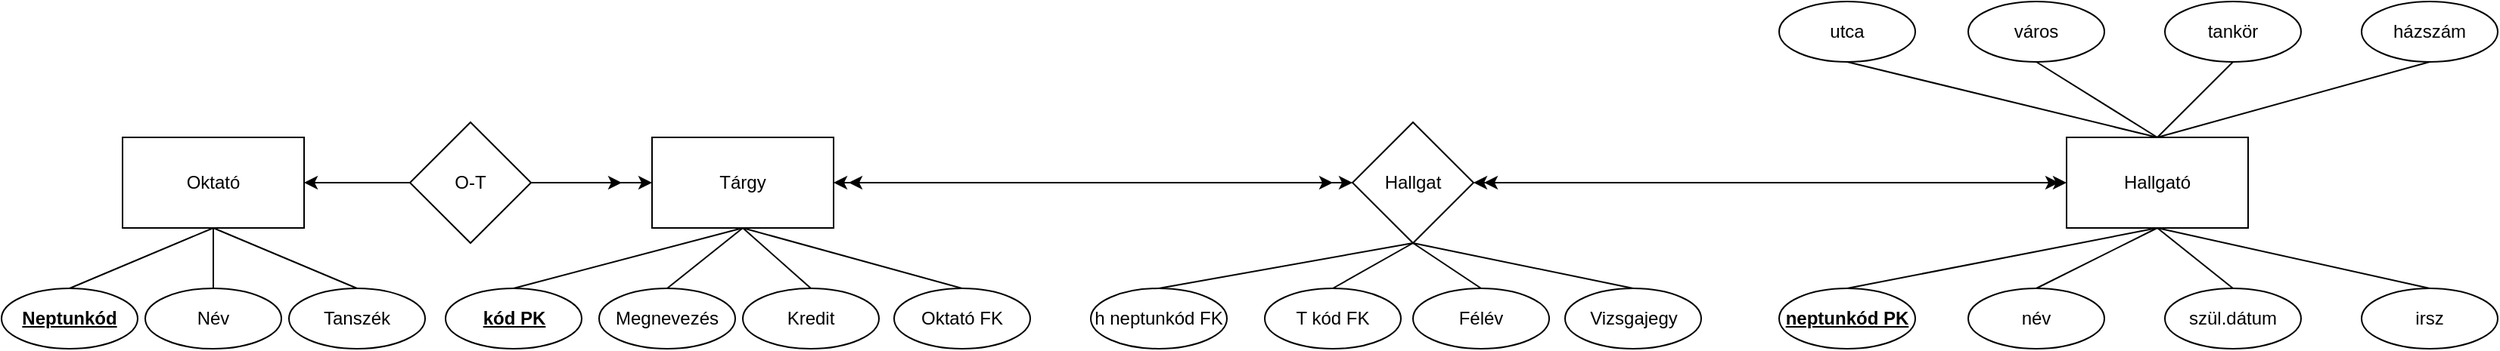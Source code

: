 <mxfile version="26.1.3">
  <diagram name="Page-1" id="6gYNXQR_aaX2sx1cxP6w">
    <mxGraphModel dx="1750" dy="-8" grid="1" gridSize="10" guides="1" tooltips="1" connect="1" arrows="1" fold="1" page="1" pageScale="1" pageWidth="850" pageHeight="1100" math="0" shadow="0">
      <root>
        <mxCell id="0" />
        <mxCell id="1" parent="0" />
        <mxCell id="KaYgRvA0Nl-acDAz1plO-1" value="Hallgató" style="rounded=0;whiteSpace=wrap;html=1;" vertex="1" parent="1">
          <mxGeometry x="1535" y="1510" width="120" height="60" as="geometry" />
        </mxCell>
        <mxCell id="KaYgRvA0Nl-acDAz1plO-2" value="Tárgy" style="rounded=0;whiteSpace=wrap;html=1;" vertex="1" parent="1">
          <mxGeometry x="600" y="1510" width="120" height="60" as="geometry" />
        </mxCell>
        <mxCell id="KaYgRvA0Nl-acDAz1plO-3" value="Oktató" style="rounded=0;whiteSpace=wrap;html=1;" vertex="1" parent="1">
          <mxGeometry x="250" y="1510" width="120" height="60" as="geometry" />
        </mxCell>
        <mxCell id="KaYgRvA0Nl-acDAz1plO-4" value="&lt;b&gt;&lt;u&gt;Neptunkód&lt;/u&gt;&lt;/b&gt;" style="ellipse;whiteSpace=wrap;html=1;" vertex="1" parent="1">
          <mxGeometry x="170" y="1610" width="90" height="40" as="geometry" />
        </mxCell>
        <mxCell id="KaYgRvA0Nl-acDAz1plO-5" value="Név" style="ellipse;whiteSpace=wrap;html=1;" vertex="1" parent="1">
          <mxGeometry x="265" y="1610" width="90" height="40" as="geometry" />
        </mxCell>
        <mxCell id="KaYgRvA0Nl-acDAz1plO-6" value="Tanszék" style="ellipse;whiteSpace=wrap;html=1;" vertex="1" parent="1">
          <mxGeometry x="360" y="1610" width="90" height="40" as="geometry" />
        </mxCell>
        <mxCell id="KaYgRvA0Nl-acDAz1plO-7" value="&lt;b&gt;&lt;u&gt;kód PK&lt;/u&gt;&lt;/b&gt;" style="ellipse;whiteSpace=wrap;html=1;" vertex="1" parent="1">
          <mxGeometry x="463.5" y="1610" width="90" height="40" as="geometry" />
        </mxCell>
        <mxCell id="KaYgRvA0Nl-acDAz1plO-8" value="Megnevezés" style="ellipse;whiteSpace=wrap;html=1;" vertex="1" parent="1">
          <mxGeometry x="565" y="1610" width="90" height="40" as="geometry" />
        </mxCell>
        <mxCell id="KaYgRvA0Nl-acDAz1plO-9" value="Kredit" style="ellipse;whiteSpace=wrap;html=1;" vertex="1" parent="1">
          <mxGeometry x="660" y="1610" width="90" height="40" as="geometry" />
        </mxCell>
        <mxCell id="KaYgRvA0Nl-acDAz1plO-10" value="Oktató FK" style="ellipse;whiteSpace=wrap;html=1;" vertex="1" parent="1">
          <mxGeometry x="760" y="1610" width="90" height="40" as="geometry" />
        </mxCell>
        <mxCell id="KaYgRvA0Nl-acDAz1plO-11" value="h neptunkód FK" style="ellipse;whiteSpace=wrap;html=1;" vertex="1" parent="1">
          <mxGeometry x="890" y="1610" width="90" height="40" as="geometry" />
        </mxCell>
        <mxCell id="KaYgRvA0Nl-acDAz1plO-12" value="T kód FK" style="ellipse;whiteSpace=wrap;html=1;" vertex="1" parent="1">
          <mxGeometry x="1005" y="1610" width="90" height="40" as="geometry" />
        </mxCell>
        <mxCell id="KaYgRvA0Nl-acDAz1plO-13" value="Félév" style="ellipse;whiteSpace=wrap;html=1;" vertex="1" parent="1">
          <mxGeometry x="1103" y="1610" width="90" height="40" as="geometry" />
        </mxCell>
        <mxCell id="KaYgRvA0Nl-acDAz1plO-14" value="" style="endArrow=none;html=1;rounded=0;entryX=0.5;entryY=1;entryDx=0;entryDy=0;exitX=0.5;exitY=0;exitDx=0;exitDy=0;" edge="1" parent="1" source="KaYgRvA0Nl-acDAz1plO-6" target="KaYgRvA0Nl-acDAz1plO-3">
          <mxGeometry width="50" height="50" relative="1" as="geometry">
            <mxPoint x="510" y="1680" as="sourcePoint" />
            <mxPoint x="560" y="1630" as="targetPoint" />
          </mxGeometry>
        </mxCell>
        <mxCell id="KaYgRvA0Nl-acDAz1plO-15" value="" style="endArrow=none;html=1;rounded=0;entryX=0.5;entryY=1;entryDx=0;entryDy=0;exitX=0.5;exitY=0;exitDx=0;exitDy=0;" edge="1" parent="1" source="KaYgRvA0Nl-acDAz1plO-5" target="KaYgRvA0Nl-acDAz1plO-3">
          <mxGeometry width="50" height="50" relative="1" as="geometry">
            <mxPoint x="510" y="1680" as="sourcePoint" />
            <mxPoint x="560" y="1630" as="targetPoint" />
          </mxGeometry>
        </mxCell>
        <mxCell id="KaYgRvA0Nl-acDAz1plO-16" value="" style="endArrow=none;html=1;rounded=0;entryX=0.5;entryY=1;entryDx=0;entryDy=0;exitX=0.5;exitY=0;exitDx=0;exitDy=0;" edge="1" parent="1" source="KaYgRvA0Nl-acDAz1plO-4" target="KaYgRvA0Nl-acDAz1plO-3">
          <mxGeometry width="50" height="50" relative="1" as="geometry">
            <mxPoint x="510" y="1680" as="sourcePoint" />
            <mxPoint x="560" y="1630" as="targetPoint" />
          </mxGeometry>
        </mxCell>
        <mxCell id="KaYgRvA0Nl-acDAz1plO-17" value="" style="endArrow=none;html=1;rounded=0;entryX=0.5;entryY=1;entryDx=0;entryDy=0;exitX=0.5;exitY=0;exitDx=0;exitDy=0;" edge="1" parent="1" source="KaYgRvA0Nl-acDAz1plO-7" target="KaYgRvA0Nl-acDAz1plO-2">
          <mxGeometry width="50" height="50" relative="1" as="geometry">
            <mxPoint x="510" y="1680" as="sourcePoint" />
            <mxPoint x="560" y="1630" as="targetPoint" />
          </mxGeometry>
        </mxCell>
        <mxCell id="KaYgRvA0Nl-acDAz1plO-18" value="" style="endArrow=none;html=1;rounded=0;entryX=0.5;entryY=1;entryDx=0;entryDy=0;exitX=0.5;exitY=0;exitDx=0;exitDy=0;" edge="1" parent="1" source="KaYgRvA0Nl-acDAz1plO-8" target="KaYgRvA0Nl-acDAz1plO-2">
          <mxGeometry width="50" height="50" relative="1" as="geometry">
            <mxPoint x="510" y="1680" as="sourcePoint" />
            <mxPoint x="560" y="1630" as="targetPoint" />
          </mxGeometry>
        </mxCell>
        <mxCell id="KaYgRvA0Nl-acDAz1plO-19" value="" style="endArrow=none;html=1;rounded=0;entryX=0.5;entryY=1;entryDx=0;entryDy=0;exitX=0.5;exitY=0;exitDx=0;exitDy=0;" edge="1" parent="1" source="KaYgRvA0Nl-acDAz1plO-9" target="KaYgRvA0Nl-acDAz1plO-2">
          <mxGeometry width="50" height="50" relative="1" as="geometry">
            <mxPoint x="510" y="1680" as="sourcePoint" />
            <mxPoint x="560" y="1630" as="targetPoint" />
          </mxGeometry>
        </mxCell>
        <mxCell id="KaYgRvA0Nl-acDAz1plO-20" value="" style="endArrow=none;html=1;rounded=0;entryX=0.5;entryY=1;entryDx=0;entryDy=0;exitX=0.5;exitY=0;exitDx=0;exitDy=0;" edge="1" parent="1" source="KaYgRvA0Nl-acDAz1plO-10" target="KaYgRvA0Nl-acDAz1plO-2">
          <mxGeometry width="50" height="50" relative="1" as="geometry">
            <mxPoint x="510" y="1680" as="sourcePoint" />
            <mxPoint x="560" y="1630" as="targetPoint" />
          </mxGeometry>
        </mxCell>
        <mxCell id="KaYgRvA0Nl-acDAz1plO-21" value="Vizsgajegy" style="ellipse;whiteSpace=wrap;html=1;" vertex="1" parent="1">
          <mxGeometry x="1203.5" y="1610" width="90" height="40" as="geometry" />
        </mxCell>
        <mxCell id="KaYgRvA0Nl-acDAz1plO-22" value="" style="endArrow=none;html=1;rounded=0;entryX=0.5;entryY=1;entryDx=0;entryDy=0;exitX=0.5;exitY=0;exitDx=0;exitDy=0;" edge="1" parent="1" source="KaYgRvA0Nl-acDAz1plO-11">
          <mxGeometry width="50" height="50" relative="1" as="geometry">
            <mxPoint x="940" y="1620" as="sourcePoint" />
            <mxPoint x="1103" y="1580" as="targetPoint" />
          </mxGeometry>
        </mxCell>
        <mxCell id="KaYgRvA0Nl-acDAz1plO-23" value="" style="endArrow=none;html=1;rounded=0;entryX=0.5;entryY=1;entryDx=0;entryDy=0;exitX=0.5;exitY=0;exitDx=0;exitDy=0;" edge="1" parent="1" source="KaYgRvA0Nl-acDAz1plO-12">
          <mxGeometry width="50" height="50" relative="1" as="geometry">
            <mxPoint x="933" y="1630" as="sourcePoint" />
            <mxPoint x="1103" y="1580" as="targetPoint" />
          </mxGeometry>
        </mxCell>
        <mxCell id="KaYgRvA0Nl-acDAz1plO-24" value="" style="endArrow=none;html=1;rounded=0;entryX=0.5;entryY=1;entryDx=0;entryDy=0;exitX=0.5;exitY=0;exitDx=0;exitDy=0;" edge="1" parent="1" source="KaYgRvA0Nl-acDAz1plO-13">
          <mxGeometry width="50" height="50" relative="1" as="geometry">
            <mxPoint x="933" y="1630" as="sourcePoint" />
            <mxPoint x="1103" y="1580" as="targetPoint" />
          </mxGeometry>
        </mxCell>
        <mxCell id="KaYgRvA0Nl-acDAz1plO-25" value="" style="endArrow=none;html=1;rounded=0;entryX=0.5;entryY=1;entryDx=0;entryDy=0;exitX=0.5;exitY=0;exitDx=0;exitDy=0;" edge="1" parent="1" source="KaYgRvA0Nl-acDAz1plO-21">
          <mxGeometry width="50" height="50" relative="1" as="geometry">
            <mxPoint x="933" y="1630" as="sourcePoint" />
            <mxPoint x="1103" y="1580" as="targetPoint" />
          </mxGeometry>
        </mxCell>
        <mxCell id="KaYgRvA0Nl-acDAz1plO-26" value="&lt;u&gt;&lt;b&gt;neptunkód PK&lt;/b&gt;&lt;/u&gt;" style="ellipse;whiteSpace=wrap;html=1;" vertex="1" parent="1">
          <mxGeometry x="1345" y="1610" width="90" height="40" as="geometry" />
        </mxCell>
        <mxCell id="KaYgRvA0Nl-acDAz1plO-27" value="név" style="ellipse;whiteSpace=wrap;html=1;" vertex="1" parent="1">
          <mxGeometry x="1470" y="1610" width="90" height="40" as="geometry" />
        </mxCell>
        <mxCell id="KaYgRvA0Nl-acDAz1plO-28" value="szül.dátum" style="ellipse;whiteSpace=wrap;html=1;" vertex="1" parent="1">
          <mxGeometry x="1600" y="1610" width="90" height="40" as="geometry" />
        </mxCell>
        <mxCell id="KaYgRvA0Nl-acDAz1plO-29" value="irsz" style="ellipse;whiteSpace=wrap;html=1;" vertex="1" parent="1">
          <mxGeometry x="1730" y="1610" width="90" height="40" as="geometry" />
        </mxCell>
        <mxCell id="KaYgRvA0Nl-acDAz1plO-30" value="" style="endArrow=none;html=1;rounded=0;entryX=0.5;entryY=1;entryDx=0;entryDy=0;exitX=0.5;exitY=0;exitDx=0;exitDy=0;" edge="1" parent="1" source="KaYgRvA0Nl-acDAz1plO-26" target="KaYgRvA0Nl-acDAz1plO-1">
          <mxGeometry width="50" height="50" relative="1" as="geometry">
            <mxPoint x="870" y="1650" as="sourcePoint" />
            <mxPoint x="920" y="1600" as="targetPoint" />
          </mxGeometry>
        </mxCell>
        <mxCell id="KaYgRvA0Nl-acDAz1plO-31" value="" style="endArrow=none;html=1;rounded=0;entryX=0.5;entryY=1;entryDx=0;entryDy=0;exitX=0.5;exitY=0;exitDx=0;exitDy=0;" edge="1" parent="1" source="KaYgRvA0Nl-acDAz1plO-27" target="KaYgRvA0Nl-acDAz1plO-1">
          <mxGeometry width="50" height="50" relative="1" as="geometry">
            <mxPoint x="870" y="1650" as="sourcePoint" />
            <mxPoint x="920" y="1600" as="targetPoint" />
          </mxGeometry>
        </mxCell>
        <mxCell id="KaYgRvA0Nl-acDAz1plO-32" value="" style="endArrow=none;html=1;rounded=0;entryX=0.5;entryY=1;entryDx=0;entryDy=0;exitX=0.5;exitY=0;exitDx=0;exitDy=0;" edge="1" parent="1" source="KaYgRvA0Nl-acDAz1plO-28" target="KaYgRvA0Nl-acDAz1plO-1">
          <mxGeometry width="50" height="50" relative="1" as="geometry">
            <mxPoint x="870" y="1650" as="sourcePoint" />
            <mxPoint x="920" y="1600" as="targetPoint" />
          </mxGeometry>
        </mxCell>
        <mxCell id="KaYgRvA0Nl-acDAz1plO-33" value="" style="endArrow=none;html=1;rounded=0;entryX=0.5;entryY=1;entryDx=0;entryDy=0;exitX=0.5;exitY=0;exitDx=0;exitDy=0;" edge="1" parent="1" source="KaYgRvA0Nl-acDAz1plO-29" target="KaYgRvA0Nl-acDAz1plO-1">
          <mxGeometry width="50" height="50" relative="1" as="geometry">
            <mxPoint x="1060" y="1640" as="sourcePoint" />
            <mxPoint x="1110" y="1590" as="targetPoint" />
          </mxGeometry>
        </mxCell>
        <mxCell id="KaYgRvA0Nl-acDAz1plO-34" value="tankör" style="ellipse;whiteSpace=wrap;html=1;" vertex="1" parent="1">
          <mxGeometry x="1600" y="1420" width="90" height="40" as="geometry" />
        </mxCell>
        <mxCell id="KaYgRvA0Nl-acDAz1plO-35" value="" style="endArrow=none;html=1;rounded=0;entryX=0.5;entryY=1;entryDx=0;entryDy=0;exitX=0.5;exitY=0;exitDx=0;exitDy=0;" edge="1" parent="1" source="KaYgRvA0Nl-acDAz1plO-1" target="KaYgRvA0Nl-acDAz1plO-34">
          <mxGeometry width="50" height="50" relative="1" as="geometry">
            <mxPoint x="1210" y="1270" as="sourcePoint" />
            <mxPoint x="1260" y="1220" as="targetPoint" />
          </mxGeometry>
        </mxCell>
        <mxCell id="KaYgRvA0Nl-acDAz1plO-36" value="város" style="ellipse;whiteSpace=wrap;html=1;" vertex="1" parent="1">
          <mxGeometry x="1470" y="1420" width="90" height="40" as="geometry" />
        </mxCell>
        <mxCell id="KaYgRvA0Nl-acDAz1plO-37" value="" style="endArrow=none;html=1;rounded=0;entryX=0.5;entryY=1;entryDx=0;entryDy=0;exitX=0.5;exitY=0;exitDx=0;exitDy=0;" edge="1" parent="1" source="KaYgRvA0Nl-acDAz1plO-1" target="KaYgRvA0Nl-acDAz1plO-36">
          <mxGeometry width="50" height="50" relative="1" as="geometry">
            <mxPoint x="1210" y="1270" as="sourcePoint" />
            <mxPoint x="1260" y="1220" as="targetPoint" />
          </mxGeometry>
        </mxCell>
        <mxCell id="KaYgRvA0Nl-acDAz1plO-38" value="házszám" style="ellipse;whiteSpace=wrap;html=1;" vertex="1" parent="1">
          <mxGeometry x="1730" y="1420" width="90" height="40" as="geometry" />
        </mxCell>
        <mxCell id="KaYgRvA0Nl-acDAz1plO-39" value="utca" style="ellipse;whiteSpace=wrap;html=1;" vertex="1" parent="1">
          <mxGeometry x="1345" y="1420" width="90" height="40" as="geometry" />
        </mxCell>
        <mxCell id="KaYgRvA0Nl-acDAz1plO-40" value="" style="endArrow=none;html=1;rounded=0;entryX=0.5;entryY=1;entryDx=0;entryDy=0;exitX=0.5;exitY=0;exitDx=0;exitDy=0;" edge="1" parent="1" source="KaYgRvA0Nl-acDAz1plO-1" target="KaYgRvA0Nl-acDAz1plO-39">
          <mxGeometry width="50" height="50" relative="1" as="geometry">
            <mxPoint x="1515" y="1530" as="sourcePoint" />
            <mxPoint x="1400" y="1320" as="targetPoint" />
          </mxGeometry>
        </mxCell>
        <mxCell id="KaYgRvA0Nl-acDAz1plO-41" value="" style="endArrow=none;html=1;rounded=0;entryX=0.5;entryY=1;entryDx=0;entryDy=0;exitX=0.5;exitY=0;exitDx=0;exitDy=0;" edge="1" parent="1" source="KaYgRvA0Nl-acDAz1plO-1" target="KaYgRvA0Nl-acDAz1plO-38">
          <mxGeometry width="50" height="50" relative="1" as="geometry">
            <mxPoint x="1210" y="1270" as="sourcePoint" />
            <mxPoint x="1260" y="1220" as="targetPoint" />
          </mxGeometry>
        </mxCell>
        <mxCell id="KaYgRvA0Nl-acDAz1plO-42" value="O-T" style="rhombus;whiteSpace=wrap;html=1;" vertex="1" parent="1">
          <mxGeometry x="440" y="1500" width="80" height="80" as="geometry" />
        </mxCell>
        <mxCell id="KaYgRvA0Nl-acDAz1plO-43" value="" style="endArrow=classic;html=1;rounded=0;entryX=1;entryY=0.5;entryDx=0;entryDy=0;exitX=0;exitY=0.5;exitDx=0;exitDy=0;" edge="1" parent="1" source="KaYgRvA0Nl-acDAz1plO-42" target="KaYgRvA0Nl-acDAz1plO-3">
          <mxGeometry width="50" height="50" relative="1" as="geometry">
            <mxPoint x="690" y="1470" as="sourcePoint" />
            <mxPoint x="680" y="1360" as="targetPoint" />
          </mxGeometry>
        </mxCell>
        <mxCell id="KaYgRvA0Nl-acDAz1plO-44" value="" style="endArrow=classic;html=1;rounded=0;entryX=0;entryY=0.5;entryDx=0;entryDy=0;exitX=1;exitY=0.5;exitDx=0;exitDy=0;" edge="1" parent="1" source="KaYgRvA0Nl-acDAz1plO-42" target="KaYgRvA0Nl-acDAz1plO-2">
          <mxGeometry width="50" height="50" relative="1" as="geometry">
            <mxPoint x="530" y="1510" as="sourcePoint" />
            <mxPoint x="580" y="1460" as="targetPoint" />
          </mxGeometry>
        </mxCell>
        <mxCell id="KaYgRvA0Nl-acDAz1plO-45" value="" style="endArrow=classic;html=1;rounded=0;exitX=1;exitY=0.5;exitDx=0;exitDy=0;" edge="1" parent="1" source="KaYgRvA0Nl-acDAz1plO-42">
          <mxGeometry width="50" height="50" relative="1" as="geometry">
            <mxPoint x="640" y="1420" as="sourcePoint" />
            <mxPoint x="580" y="1540" as="targetPoint" />
          </mxGeometry>
        </mxCell>
        <mxCell id="KaYgRvA0Nl-acDAz1plO-46" value="Hallgat" style="rhombus;whiteSpace=wrap;html=1;" vertex="1" parent="1">
          <mxGeometry x="1063" y="1500" width="80" height="80" as="geometry" />
        </mxCell>
        <mxCell id="KaYgRvA0Nl-acDAz1plO-47" value="" style="endArrow=classic;startArrow=classic;html=1;rounded=0;entryX=0;entryY=0.5;entryDx=0;entryDy=0;exitX=1;exitY=0.5;exitDx=0;exitDy=0;" edge="1" parent="1" source="KaYgRvA0Nl-acDAz1plO-2" target="KaYgRvA0Nl-acDAz1plO-46">
          <mxGeometry width="50" height="50" relative="1" as="geometry">
            <mxPoint x="830" y="1565" as="sourcePoint" />
            <mxPoint x="880" y="1515" as="targetPoint" />
          </mxGeometry>
        </mxCell>
        <mxCell id="KaYgRvA0Nl-acDAz1plO-48" value="" style="endArrow=classic;startArrow=classic;html=1;rounded=0;" edge="1" parent="1">
          <mxGeometry width="50" height="50" relative="1" as="geometry">
            <mxPoint x="730" y="1540" as="sourcePoint" />
            <mxPoint x="1050" y="1540" as="targetPoint" />
          </mxGeometry>
        </mxCell>
        <mxCell id="KaYgRvA0Nl-acDAz1plO-49" value="" style="endArrow=classic;startArrow=classic;html=1;rounded=0;entryX=0;entryY=0.5;entryDx=0;entryDy=0;exitX=1;exitY=0.5;exitDx=0;exitDy=0;" edge="1" parent="1" source="KaYgRvA0Nl-acDAz1plO-46" target="KaYgRvA0Nl-acDAz1plO-1">
          <mxGeometry width="50" height="50" relative="1" as="geometry">
            <mxPoint x="870" y="1730" as="sourcePoint" />
            <mxPoint x="920" y="1680" as="targetPoint" />
          </mxGeometry>
        </mxCell>
        <mxCell id="KaYgRvA0Nl-acDAz1plO-50" value="" style="endArrow=classic;startArrow=classic;html=1;rounded=0;" edge="1" parent="1">
          <mxGeometry width="50" height="50" relative="1" as="geometry">
            <mxPoint x="1150" y="1540" as="sourcePoint" />
            <mxPoint x="1530" y="1540" as="targetPoint" />
          </mxGeometry>
        </mxCell>
      </root>
    </mxGraphModel>
  </diagram>
</mxfile>
